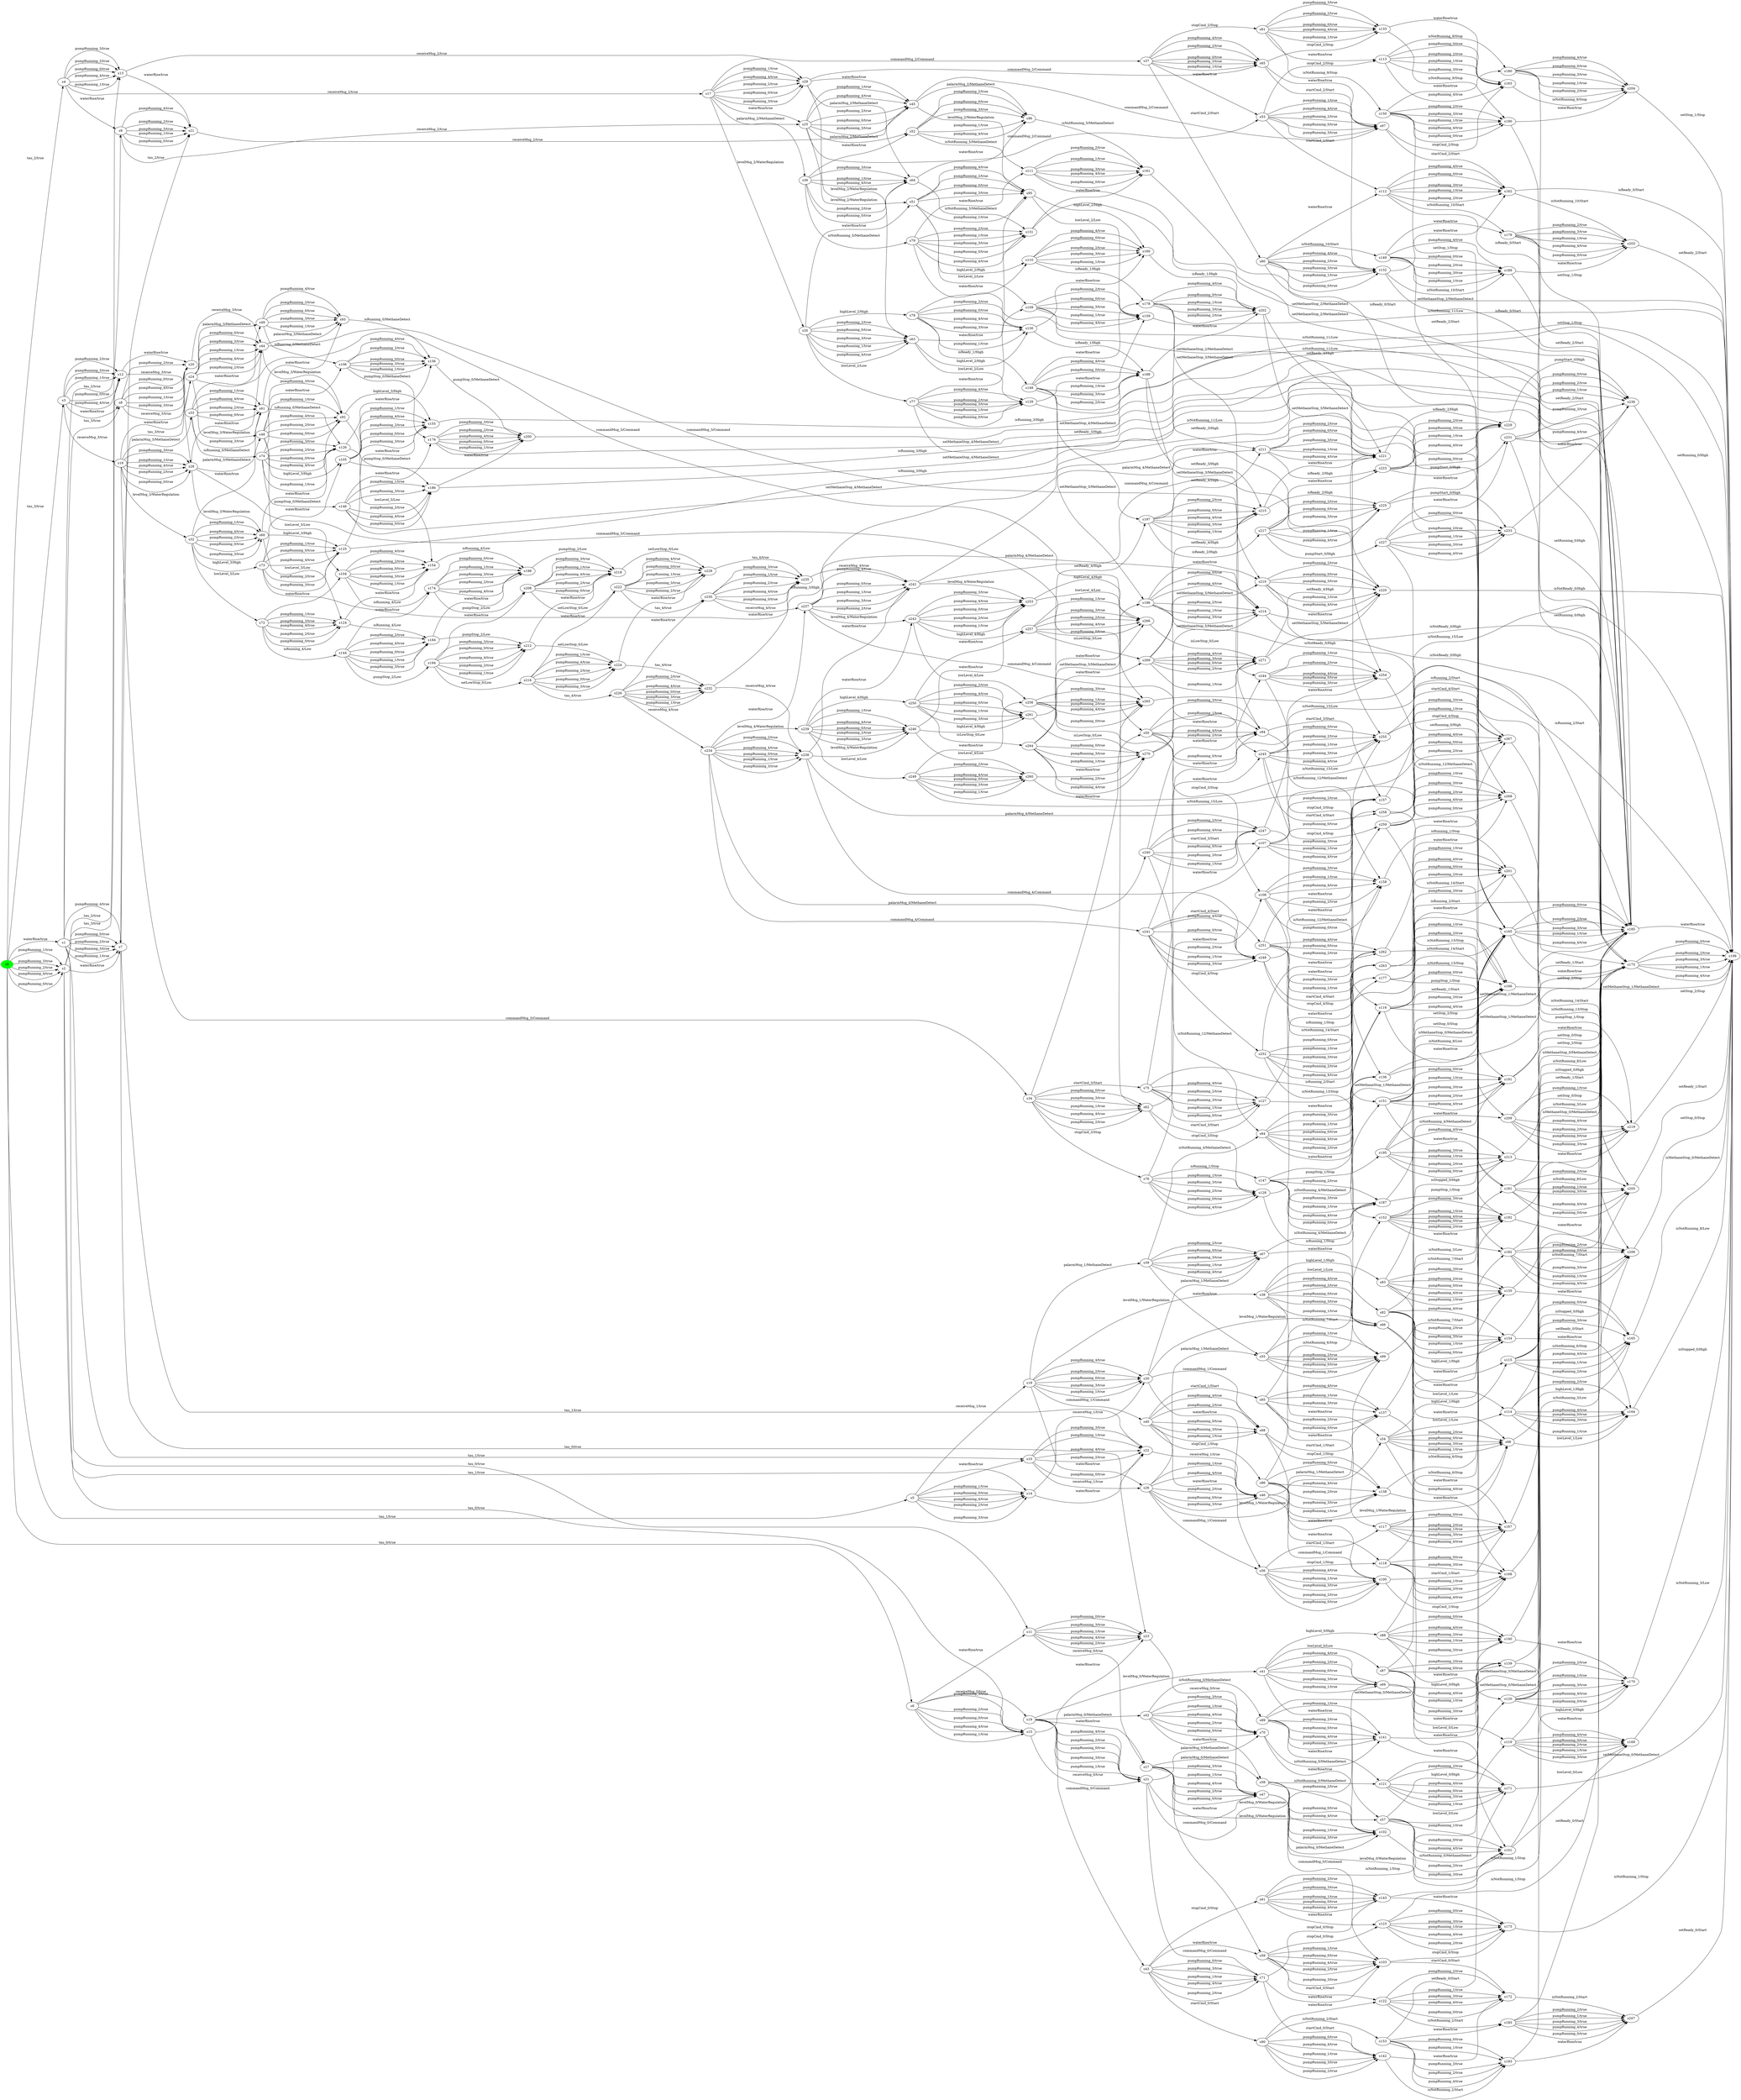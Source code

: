 digraph G {
rankdir=LR;
state0[ label = "s0", style=filled, color=green ];
state1 [ label = "s31" ];
state1 -> state2 [ label=" commandMsg_0/Command " ];
state1 -> state3 [ label=" levelMsg_0/WaterRegulation " ];
state1 -> state4 [ label=" waterRise/true " ];
state1 -> state5 [ label=" palarmMsg_0/MethaneDetect " ];
state6 [ label = "s30" ];
state6 -> state7 [ label=" waterRise/true " ];
state6 -> state8 [ label=" commandMsg_1/Command " ];
state6 -> state9 [ label=" palarmMsg_1/MethaneDetect " ];
state6 -> state10 [ label=" levelMsg_1/WaterRegulation " ];
state11 [ label = "s33" ];
state11 -> state12 [ label=" waterRise/true " ];
state11 -> state13 [ label=" isRunning_0/MethaneDetect " ];
state11 -> state14 [ label=" pumpRunning_4/true " ];
state11 -> state14 [ label=" pumpRunning_2/true " ];
state11 -> state14 [ label=" pumpRunning_0/true " ];
state11 -> state14 [ label=" pumpRunning_3/true " ];
state11 -> state14 [ label=" pumpRunning_1/true " ];
state15 [ label = "s32" ];
state15 -> state16 [ label=" pumpRunning_2/true " ];
state15 -> state16 [ label=" pumpRunning_0/true " ];
state15 -> state16 [ label=" pumpRunning_3/true " ];
state15 -> state16 [ label=" pumpRunning_1/true " ];
state15 -> state16 [ label=" pumpRunning_4/true " ];
state15 -> state17 [ label=" highLevel_3/High " ];
state15 -> state18 [ label=" lowLevel_3/Low " ];
state15 -> state19 [ label=" waterRise/true " ];
state20 [ label = "s35" ];
state20 -> state21 [ label=" pumpRunning_1/true " ];
state20 -> state21 [ label=" pumpRunning_4/true " ];
state20 -> state21 [ label=" pumpRunning_2/true " ];
state20 -> state21 [ label=" pumpRunning_0/true " ];
state20 -> state21 [ label=" pumpRunning_3/true " ];
state20 -> state22 [ label=" lowLevel_2/Low " ];
state20 -> state23 [ label=" waterRise/true " ];
state20 -> state24 [ label=" highLevel_2/High " ];
state25 [ label = "s34" ];
state25 -> state26 [ label=" waterRise/true " ];
state25 -> state27 [ label=" stopCmd_3/Stop " ];
state25 -> state28 [ label=" startCmd_3/Start " ];
state25 -> state29 [ label=" pumpRunning_4/true " ];
state25 -> state29 [ label=" pumpRunning_2/true " ];
state25 -> state29 [ label=" pumpRunning_0/true " ];
state25 -> state29 [ label=" pumpRunning_3/true " ];
state25 -> state29 [ label=" pumpRunning_1/true " ];
state30 [ label = "s37" ];
state30 -> state31 [ label=" waterRise/true " ];
state30 -> state32 [ label=" stopCmd_2/Stop " ];
state30 -> state33 [ label=" startCmd_2/Start " ];
state30 -> state34 [ label=" pumpRunning_3/true " ];
state30 -> state34 [ label=" pumpRunning_1/true " ];
state30 -> state34 [ label=" pumpRunning_4/true " ];
state30 -> state34 [ label=" pumpRunning_2/true " ];
state30 -> state34 [ label=" pumpRunning_0/true " ];
state35 [ label = "s36" ];
state35 -> state36 [ label=" pumpRunning_3/true " ];
state35 -> state36 [ label=" pumpRunning_1/true " ];
state35 -> state36 [ label=" pumpRunning_4/true " ];
state35 -> state36 [ label=" pumpRunning_2/true " ];
state35 -> state36 [ label=" pumpRunning_0/true " ];
state35 -> state37 [ label=" isNotRunning_5/MethaneDetect " ];
state35 -> state38 [ label=" waterRise/true " ];
state39 [ label = "s39" ];
state39 -> state9 [ label=" pumpRunning_0/true " ];
state39 -> state9 [ label=" pumpRunning_3/true " ];
state39 -> state9 [ label=" pumpRunning_1/true " ];
state39 -> state9 [ label=" pumpRunning_4/true " ];
state39 -> state9 [ label=" pumpRunning_2/true " ];
state39 -> state40 [ label=" isNotRunning_4/MethaneDetect " ];
state39 -> state41 [ label=" waterRise/true " ];
state42 [ label = "s38" ];
state42 -> state43 [ label=" waterRise/true " ];
state42 -> state10 [ label=" pumpRunning_3/true " ];
state42 -> state10 [ label=" pumpRunning_1/true " ];
state42 -> state10 [ label=" pumpRunning_4/true " ];
state42 -> state10 [ label=" pumpRunning_2/true " ];
state42 -> state10 [ label=" pumpRunning_0/true " ];
state42 -> state44 [ label=" highLevel_1/High " ];
state42 -> state45 [ label=" lowLevel_1/Low " ];
state0 -> state46 [ label=" waterRise/true " ];
state0 -> state47 [ label=" tau_2/true " ];
state0 -> state48 [ label=" tau_1/true " ];
state0 -> state49 [ label=" tau_3/true " ];
state0 -> state50 [ label=" tau_0/true " ];
state0 -> state51 [ label=" pumpRunning_0/true " ];
state0 -> state51 [ label=" pumpRunning_1/true " ];
state0 -> state51 [ label=" pumpRunning_3/true " ];
state0 -> state51 [ label=" pumpRunning_2/true " ];
state0 -> state51 [ label=" pumpRunning_4/true " ];
state46 [ label = "s1" ];
state46 -> state52 [ label=" tau_2/true " ];
state46 -> state53 [ label=" tau_3/true " ];
state46 -> state54 [ label=" tau_0/true " ];
state46 -> state55 [ label=" tau_1/true " ];
state46 -> state56 [ label=" pumpRunning_4/true " ];
state46 -> state56 [ label=" pumpRunning_0/true " ];
state46 -> state56 [ label=" pumpRunning_2/true " ];
state46 -> state56 [ label=" pumpRunning_3/true " ];
state46 -> state56 [ label=" pumpRunning_1/true " ];
state51 [ label = "s2" ];
state51 -> state57 [ label=" tau_1/true " ];
state51 -> state58 [ label=" tau_0/true " ];
state51 -> state59 [ label=" tau_2/true " ];
state51 -> state56 [ label=" waterRise/true " ];
state51 -> state60 [ label=" tau_3/true " ];
state49 [ label = "s3" ];
state49 -> state60 [ label=" pumpRunning_4/true " ];
state49 -> state60 [ label=" pumpRunning_2/true " ];
state49 -> state60 [ label=" pumpRunning_3/true " ];
state49 -> state60 [ label=" pumpRunning_1/true " ];
state49 -> state60 [ label=" pumpRunning_0/true " ];
state49 -> state61 [ label=" receiveMsg_3/true " ];
state49 -> state53 [ label=" waterRise/true " ];
state47 [ label = "s4" ];
state47 -> state62 [ label=" receiveMsg_2/true " ];
state47 -> state52 [ label=" waterRise/true " ];
state47 -> state59 [ label=" pumpRunning_4/true " ];
state47 -> state59 [ label=" pumpRunning_1/true " ];
state47 -> state59 [ label=" pumpRunning_3/true " ];
state47 -> state59 [ label=" pumpRunning_2/true " ];
state47 -> state59 [ label=" pumpRunning_0/true " ];
state48 [ label = "s5" ];
state48 -> state55 [ label=" waterRise/true " ];
state48 -> state57 [ label=" pumpRunning_3/true " ];
state48 -> state57 [ label=" pumpRunning_1/true " ];
state48 -> state57 [ label=" pumpRunning_0/true " ];
state48 -> state57 [ label=" pumpRunning_4/true " ];
state48 -> state57 [ label=" pumpRunning_2/true " ];
state48 -> state63 [ label=" receiveMsg_1/true " ];
state50 [ label = "s6" ];
state50 -> state58 [ label=" pumpRunning_1/true " ];
state50 -> state58 [ label=" pumpRunning_3/true " ];
state50 -> state58 [ label=" pumpRunning_2/true " ];
state50 -> state58 [ label=" pumpRunning_0/true " ];
state50 -> state58 [ label=" pumpRunning_4/true " ];
state50 -> state64 [ label=" receiveMsg_0/true " ];
state50 -> state54 [ label=" waterRise/true " ];
state56 [ label = "s7" ];
state56 -> state65 [ label=" tau_0/true " ];
state56 -> state66 [ label=" tau_2/true " ];
state56 -> state67 [ label=" tau_1/true " ];
state56 -> state68 [ label=" tau_3/true " ];
state53 [ label = "s8" ];
state53 -> state69 [ label=" receiveMsg_3/true " ];
state53 -> state68 [ label=" pumpRunning_4/true " ];
state53 -> state68 [ label=" pumpRunning_1/true " ];
state53 -> state68 [ label=" pumpRunning_3/true " ];
state53 -> state68 [ label=" pumpRunning_2/true " ];
state53 -> state68 [ label=" pumpRunning_0/true " ];
state52 [ label = "s9" ];
state52 -> state66 [ label=" pumpRunning_3/true " ];
state52 -> state66 [ label=" pumpRunning_1/true " ];
state52 -> state66 [ label=" pumpRunning_0/true " ];
state52 -> state66 [ label=" pumpRunning_4/true " ];
state52 -> state66 [ label=" pumpRunning_2/true " ];
state52 -> state70 [ label=" receiveMsg_2/true " ];
state71 [ label = "s40" ];
state71 -> state72 [ label=" waterRise/true " ];
state71 -> state73 [ label=" stopCmd_1/Stop " ];
state71 -> state74 [ label=" startCmd_1/Start " ];
state71 -> state8 [ label=" pumpRunning_4/true " ];
state71 -> state8 [ label=" pumpRunning_2/true " ];
state71 -> state8 [ label=" pumpRunning_0/true " ];
state71 -> state8 [ label=" pumpRunning_3/true " ];
state71 -> state8 [ label=" pumpRunning_1/true " ];
state75 [ label = "s42" ];
state75 -> state5 [ label=" pumpRunning_0/true " ];
state75 -> state5 [ label=" pumpRunning_3/true " ];
state75 -> state5 [ label=" pumpRunning_1/true " ];
state75 -> state5 [ label=" pumpRunning_4/true " ];
state75 -> state5 [ label=" pumpRunning_2/true " ];
state75 -> state76 [ label=" waterRise/true " ];
state75 -> state77 [ label=" isNotRunning_0/MethaneDetect " ];
state78 [ label = "s41" ];
state78 -> state79 [ label=" waterRise/true " ];
state78 -> state3 [ label=" pumpRunning_1/true " ];
state78 -> state3 [ label=" pumpRunning_4/true " ];
state78 -> state3 [ label=" pumpRunning_2/true " ];
state78 -> state3 [ label=" pumpRunning_0/true " ];
state78 -> state3 [ label=" pumpRunning_3/true " ];
state78 -> state80 [ label=" lowLevel_0/Low " ];
state78 -> state81 [ label=" highLevel_0/High " ];
state82 [ label = "s44" ];
state82 -> state83 [ label=" commandMsg_3/Command " ];
state82 -> state84 [ label=" levelMsg_3/WaterRegulation " ];
state82 -> state85 [ label=" palarmMsg_3/MethaneDetect " ];
state86 [ label = "s43" ];
state86 -> state87 [ label=" waterRise/true " ];
state86 -> state88 [ label=" stopCmd_0/Stop " ];
state86 -> state89 [ label=" startCmd_0/Start " ];
state86 -> state2 [ label=" pumpRunning_2/true " ];
state86 -> state2 [ label=" pumpRunning_0/true " ];
state86 -> state2 [ label=" pumpRunning_3/true " ];
state86 -> state2 [ label=" pumpRunning_1/true " ];
state86 -> state2 [ label=" pumpRunning_4/true " ];
state7 [ label = "s46" ];
state7 -> state90 [ label=" palarmMsg_1/MethaneDetect " ];
state7 -> state91 [ label=" levelMsg_1/WaterRegulation " ];
state7 -> state92 [ label=" commandMsg_1/Command " ];
state93 [ label = "s45" ];
state93 -> state94 [ label=" levelMsg_2/WaterRegulation " ];
state93 -> state95 [ label=" palarmMsg_2/MethaneDetect " ];
state93 -> state96 [ label=" commandMsg_2/Command " ];
state19 [ label = "s48" ];
state19 -> state97 [ label=" lowLevel_3/Low " ];
state19 -> state84 [ label=" pumpRunning_4/true " ];
state19 -> state84 [ label=" pumpRunning_2/true " ];
state19 -> state84 [ label=" pumpRunning_0/true " ];
state19 -> state84 [ label=" pumpRunning_3/true " ];
state19 -> state84 [ label=" pumpRunning_1/true " ];
state19 -> state98 [ label=" highLevel_3/High " ];
state4 [ label = "s47" ];
state4 -> state99 [ label=" palarmMsg_0/MethaneDetect " ];
state4 -> state100 [ label=" levelMsg_0/WaterRegulation " ];
state4 -> state101 [ label=" commandMsg_0/Command " ];
state12 [ label = "s49" ];
state12 -> state85 [ label=" pumpRunning_1/true " ];
state12 -> state85 [ label=" pumpRunning_4/true " ];
state12 -> state85 [ label=" pumpRunning_2/true " ];
state12 -> state85 [ label=" pumpRunning_0/true " ];
state12 -> state85 [ label=" pumpRunning_3/true " ];
state12 -> state102 [ label=" isRunning_0/MethaneDetect " ];
state103 [ label = "s211" ];
state103 -> state104 [ label=" isReady_2/High " ];
state103 -> state105 [ label=" pumpRunning_0/true " ];
state103 -> state105 [ label=" pumpRunning_3/true " ];
state103 -> state105 [ label=" pumpRunning_1/true " ];
state103 -> state105 [ label=" pumpRunning_4/true " ];
state103 -> state105 [ label=" pumpRunning_2/true " ];
state106 [ label = "s210" ];
state106 -> state107 [ label=" pumpRunning_3/true " ];
state106 -> state107 [ label=" pumpRunning_1/true " ];
state106 -> state107 [ label=" pumpRunning_4/true " ];
state106 -> state107 [ label=" pumpRunning_2/true " ];
state106 -> state107 [ label=" pumpRunning_0/true " ];
state106 -> state108 [ label=" isNotReady_0/High " ];
state23 [ label = "s51" ];
state23 -> state94 [ label=" pumpRunning_2/true " ];
state23 -> state94 [ label=" pumpRunning_0/true " ];
state23 -> state94 [ label=" pumpRunning_3/true " ];
state23 -> state94 [ label=" pumpRunning_1/true " ];
state23 -> state94 [ label=" pumpRunning_4/true " ];
state23 -> state109 [ label=" highLevel_2/High " ];
state23 -> state110 [ label=" lowLevel_2/Low " ];
state26 [ label = "s50" ];
state26 -> state111 [ label=" stopCmd_3/Stop " ];
state26 -> state83 [ label=" pumpRunning_0/true " ];
state26 -> state83 [ label=" pumpRunning_3/true " ];
state26 -> state83 [ label=" pumpRunning_1/true " ];
state26 -> state83 [ label=" pumpRunning_4/true " ];
state26 -> state83 [ label=" pumpRunning_2/true " ];
state26 -> state112 [ label=" startCmd_3/Start " ];
state31 [ label = "s53" ];
state31 -> state113 [ label=" startCmd_2/Start " ];
state31 -> state96 [ label=" pumpRunning_4/true " ];
state31 -> state96 [ label=" pumpRunning_2/true " ];
state31 -> state96 [ label=" pumpRunning_0/true " ];
state31 -> state96 [ label=" pumpRunning_3/true " ];
state31 -> state96 [ label=" pumpRunning_1/true " ];
state31 -> state114 [ label=" stopCmd_2/Stop " ];
state115 [ label = "s206" ];
state115 -> state116 [ label=" setStop_0/Stop " ];
state117 [ label = "s205" ];
state117 -> state116 [ label=" setReady_1/Start " ];
state38 [ label = "s52" ];
state38 -> state95 [ label=" pumpRunning_4/true " ];
state38 -> state95 [ label=" pumpRunning_2/true " ];
state38 -> state95 [ label=" pumpRunning_0/true " ];
state38 -> state95 [ label=" pumpRunning_3/true " ];
state38 -> state95 [ label=" pumpRunning_1/true " ];
state38 -> state118 [ label=" isNotRunning_5/MethaneDetect " ];
state119 [ label = "s208" ];
state119 -> state120 [ label=" pumpRunning_0/true " ];
state119 -> state120 [ label=" pumpRunning_3/true " ];
state119 -> state120 [ label=" pumpRunning_1/true " ];
state119 -> state120 [ label=" pumpRunning_4/true " ];
state119 -> state120 [ label=" pumpRunning_2/true " ];
state119 -> state121 [ label=" setLowStop_0/Low " ];
state41 [ label = "s55" ];
state41 -> state122 [ label=" isNotRunning_4/MethaneDetect " ];
state41 -> state90 [ label=" pumpRunning_1/true " ];
state41 -> state90 [ label=" pumpRunning_4/true " ];
state41 -> state90 [ label=" pumpRunning_2/true " ];
state41 -> state90 [ label=" pumpRunning_0/true " ];
state41 -> state90 [ label=" pumpRunning_3/true " ];
state123 [ label = "s207" ];
state123 -> state116 [ label=" setReady_0/Start " ];
state43 [ label = "s54" ];
state43 -> state124 [ label=" lowLevel_1/Low " ];
state43 -> state125 [ label=" highLevel_1/High " ];
state43 -> state91 [ label=" pumpRunning_4/true " ];
state43 -> state91 [ label=" pumpRunning_2/true " ];
state43 -> state91 [ label=" pumpRunning_0/true " ];
state43 -> state91 [ label=" pumpRunning_3/true " ];
state43 -> state91 [ label=" pumpRunning_1/true " ];
state79 [ label = "s57" ];
state79 -> state100 [ label=" pumpRunning_4/true " ];
state79 -> state100 [ label=" pumpRunning_2/true " ];
state79 -> state100 [ label=" pumpRunning_3/true " ];
state79 -> state100 [ label=" pumpRunning_1/true " ];
state79 -> state100 [ label=" pumpRunning_0/true " ];
state79 -> state126 [ label=" highLevel_0/High " ];
state79 -> state127 [ label=" lowLevel_0/Low " ];
state128 [ label = "s202" ];
state128 -> state107 [ label=" setMethaneStop_3/MethaneDetect " ];
state128 -> state105 [ label=" setReady_3/High " ];
state72 [ label = "s56" ];
state72 -> state129 [ label=" stopCmd_1/Stop " ];
state72 -> state92 [ label=" pumpRunning_2/true " ];
state72 -> state92 [ label=" pumpRunning_0/true " ];
state72 -> state92 [ label=" pumpRunning_4/true " ];
state72 -> state92 [ label=" pumpRunning_1/true " ];
state72 -> state92 [ label=" pumpRunning_3/true " ];
state72 -> state130 [ label=" startCmd_1/Start " ];
state131 [ label = "s201" ];
state131 -> state132 [ label=" pumpStop_1/Stop " ];
state133 [ label = "s204" ];
state133 -> state116 [ label=" setStop_1/Stop " ];
state87 [ label = "s59" ];
state87 -> state134 [ label=" stopCmd_0/Stop " ];
state87 -> state135 [ label=" startCmd_0/Start " ];
state87 -> state101 [ label=" pumpRunning_3/true " ];
state87 -> state101 [ label=" pumpRunning_1/true " ];
state87 -> state101 [ label=" pumpRunning_0/true " ];
state87 -> state101 [ label=" pumpRunning_4/true " ];
state87 -> state101 [ label=" pumpRunning_2/true " ];
state76 [ label = "s58" ];
state76 -> state136 [ label=" isNotRunning_0/MethaneDetect " ];
state76 -> state99 [ label=" pumpRunning_4/true " ];
state76 -> state99 [ label=" pumpRunning_1/true " ];
state76 -> state99 [ label=" pumpRunning_3/true " ];
state76 -> state99 [ label=" pumpRunning_2/true " ];
state76 -> state99 [ label=" pumpRunning_0/true " ];
state137 [ label = "s203" ];
state137 -> state116 [ label=" setReady_2/Start " ];
state138 [ label = "s209" ];
state138 -> state108 [ label=" setStop_2/Stop " ];
state138 -> state132 [ label=" pumpRunning_2/true " ];
state138 -> state132 [ label=" pumpRunning_0/true " ];
state138 -> state132 [ label=" pumpRunning_3/true " ];
state138 -> state132 [ label=" pumpRunning_1/true " ];
state138 -> state132 [ label=" pumpRunning_4/true " ];
state139 [ label = "s200" ];
state139 -> state116 [ label=" setMethaneStop_4/MethaneDetect " ];
state16 [ label = "s60" ];
state16 -> state140 [ label=" lowLevel_3/Low " ];
state16 -> state84 [ label=" waterRise/true " ];
state16 -> state141 [ label=" highLevel_3/High " ];
state29 [ label = "s62" ];
state29 -> state142 [ label=" stopCmd_3/Stop " ];
state29 -> state143 [ label=" startCmd_3/Start " ];
state29 -> state83 [ label=" waterRise/true " ];
state14 [ label = "s61" ];
state14 -> state144 [ label=" isRunning_0/MethaneDetect " ];
state14 -> state85 [ label=" waterRise/true " ];
state36 [ label = "s64" ];
state36 -> state145 [ label=" isNotRunning_5/MethaneDetect " ];
state36 -> state95 [ label=" waterRise/true " ];
state21 [ label = "s63" ];
state21 -> state94 [ label=" waterRise/true " ];
state21 -> state146 [ label=" lowLevel_2/Low " ];
state21 -> state147 [ label=" highLevel_2/High " ];
state10 [ label = "s66" ];
state10 -> state148 [ label=" highLevel_1/High " ];
state10 -> state149 [ label=" lowLevel_1/Low " ];
state10 -> state91 [ label=" waterRise/true " ];
state34 [ label = "s65" ];
state34 -> state150 [ label=" stopCmd_2/Stop " ];
state34 -> state151 [ label=" startCmd_2/Start " ];
state34 -> state96 [ label=" waterRise/true " ];
state8 [ label = "s68" ];
state8 -> state92 [ label=" waterRise/true " ];
state8 -> state152 [ label=" startCmd_1/Start " ];
state8 -> state153 [ label=" stopCmd_1/Stop " ];
state9 [ label = "s67" ];
state9 -> state90 [ label=" waterRise/true " ];
state9 -> state154 [ label=" isNotRunning_4/MethaneDetect " ];
state3 [ label = "s69" ];
state3 -> state100 [ label=" waterRise/true " ];
state3 -> state155 [ label=" highLevel_0/High " ];
state3 -> state156 [ label=" lowLevel_0/Low " ];
state109 [ label = "s110" ];
state109 -> state157 [ label=" isReady_1/High " ];
state109 -> state158 [ label=" pumpRunning_0/true " ];
state109 -> state158 [ label=" pumpRunning_3/true " ];
state109 -> state158 [ label=" pumpRunning_1/true " ];
state109 -> state158 [ label=" pumpRunning_2/true " ];
state109 -> state158 [ label=" pumpRunning_4/true " ];
state159 [ label = "s231" ];
state159 -> state160 [ label=" pumpRunning_0/true " ];
state159 -> state160 [ label=" pumpRunning_2/true " ];
state159 -> state160 [ label=" pumpRunning_1/true " ];
state159 -> state160 [ label=" pumpRunning_3/true " ];
state159 -> state160 [ label=" pumpRunning_4/true " ];
state159 -> state108 [ label=" setRunning_0/High " ];
state161 [ label = "s230" ];
state161 -> state162 [ label=" pumpRunning_0/true " ];
state161 -> state162 [ label=" pumpRunning_3/true " ];
state161 -> state162 [ label=" pumpRunning_1/true " ];
state161 -> state162 [ label=" pumpRunning_2/true " ];
state161 -> state162 [ label=" pumpRunning_4/true " ];
state161 -> state163 [ label=" receiveMsg_4/true " ];
state113 [ label = "s112" ];
state113 -> state164 [ label=" pumpRunning_2/true " ];
state113 -> state164 [ label=" pumpRunning_4/true " ];
state113 -> state164 [ label=" pumpRunning_0/true " ];
state113 -> state164 [ label=" pumpRunning_3/true " ];
state113 -> state164 [ label=" pumpRunning_1/true " ];
state113 -> state165 [ label=" isNotRunning_10/Start " ];
state113 -> state108 [ label=" isReady_0/Start " ];
state166 [ label = "s233" ];
state166 -> state160 [ label=" waterRise/true " ];
state166 -> state167 [ label=" setRunning_0/High " ];
state118 [ label = "s111" ];
state118 -> state108 [ label=" setMethaneStop_2/MethaneDetect " ];
state118 -> state168 [ label=" pumpRunning_0/true " ];
state118 -> state168 [ label=" pumpRunning_2/true " ];
state118 -> state168 [ label=" pumpRunning_1/true " ];
state118 -> state168 [ label=" pumpRunning_3/true " ];
state118 -> state168 [ label=" pumpRunning_4/true " ];
state169 [ label = "s232" ];
state169 -> state162 [ label=" waterRise/true " ];
state169 -> state170 [ label=" receiveMsg_4/true " ];
state2 [ label = "s71" ];
state2 -> state101 [ label=" waterRise/true " ];
state2 -> state171 [ label=" stopCmd_0/Stop " ];
state2 -> state172 [ label=" startCmd_0/Start " ];
state5 [ label = "s70" ];
state5 -> state99 [ label=" waterRise/true " ];
state5 -> state173 [ label=" isNotRunning_0/MethaneDetect " ];
state17 [ label = "s73" ];
state17 -> state141 [ label=" pumpRunning_0/true " ];
state17 -> state141 [ label=" pumpRunning_4/true " ];
state17 -> state141 [ label=" pumpRunning_2/true " ];
state17 -> state141 [ label=" pumpRunning_3/true " ];
state17 -> state141 [ label=" pumpRunning_1/true " ];
state17 -> state174 [ label=" isRunning_3/High " ];
state17 -> state98 [ label=" waterRise/true " ];
state18 [ label = "s72" ];
state18 -> state140 [ label=" pumpRunning_3/true " ];
state18 -> state140 [ label=" pumpRunning_2/true " ];
state18 -> state140 [ label=" pumpRunning_0/true " ];
state18 -> state140 [ label=" pumpRunning_4/true " ];
state18 -> state140 [ label=" pumpRunning_1/true " ];
state18 -> state175 [ label=" isRunning_4/Low " ];
state18 -> state97 [ label=" waterRise/true " ];
state28 [ label = "s75" ];
state28 -> state112 [ label=" waterRise/true " ];
state28 -> state143 [ label=" pumpRunning_4/true " ];
state28 -> state143 [ label=" pumpRunning_2/true " ];
state28 -> state143 [ label=" pumpRunning_3/true " ];
state28 -> state143 [ label=" pumpRunning_1/true " ];
state28 -> state143 [ label=" pumpRunning_0/true " ];
state28 -> state174 [ label=" isRunning_2/Start " ];
state112 [ label = "s107" ];
state112 -> state176 [ label=" pumpRunning_0/true " ];
state112 -> state176 [ label=" pumpRunning_3/true " ];
state112 -> state176 [ label=" pumpRunning_1/true " ];
state112 -> state176 [ label=" pumpRunning_4/true " ];
state112 -> state176 [ label=" pumpRunning_2/true " ];
state112 -> state108 [ label=" isRunning_2/Start " ];
state177 [ label = "s228" ];
state177 -> state162 [ label=" tau_4/true " ];
state178 [ label = "s227" ];
state178 -> state174 [ label=" setRunning_0/High " ];
state178 -> state166 [ label=" pumpRunning_4/true " ];
state178 -> state166 [ label=" pumpRunning_0/true " ];
state178 -> state166 [ label=" pumpRunning_2/true " ];
state178 -> state166 [ label=" pumpRunning_1/true " ];
state178 -> state166 [ label=" pumpRunning_3/true " ];
state178 -> state159 [ label=" waterRise/true " ];
state102 [ label = "s106" ];
state102 -> state179 [ label=" pumpRunning_3/true " ];
state102 -> state179 [ label=" pumpRunning_1/true " ];
state102 -> state179 [ label=" pumpRunning_4/true " ];
state102 -> state179 [ label=" pumpRunning_2/true " ];
state102 -> state179 [ label=" pumpRunning_0/true " ];
state102 -> state180 [ label=" pumpStop_0/MethaneDetect " ];
state13 [ label = "s74" ];
state13 -> state181 [ label=" pumpStop_0/MethaneDetect " ];
state13 -> state102 [ label=" waterRise/true " ];
state13 -> state144 [ label=" pumpRunning_2/true " ];
state13 -> state144 [ label=" pumpRunning_0/true " ];
state13 -> state144 [ label=" pumpRunning_4/true " ];
state13 -> state144 [ label=" pumpRunning_1/true " ];
state13 -> state144 [ label=" pumpRunning_3/true " ];
state22 [ label = "s77" ];
state22 -> state146 [ label=" pumpRunning_3/true " ];
state22 -> state146 [ label=" pumpRunning_1/true " ];
state22 -> state146 [ label=" pumpRunning_0/true " ];
state22 -> state146 [ label=" pumpRunning_4/true " ];
state22 -> state146 [ label=" pumpRunning_2/true " ];
state22 -> state110 [ label=" waterRise/true " ];
state22 -> state174 [ label=" isNotRunning_11/Low " ];
state110 [ label = "s109" ];
state110 -> state108 [ label=" isNotRunning_11/Low " ];
state110 -> state182 [ label=" pumpRunning_4/true " ];
state110 -> state182 [ label=" pumpRunning_2/true " ];
state110 -> state182 [ label=" pumpRunning_0/true " ];
state110 -> state182 [ label=" pumpRunning_3/true " ];
state110 -> state182 [ label=" pumpRunning_1/true " ];
state183 [ label = "s229" ];
state183 -> state160 [ label=" pumpStart_0/High " ];
state27 [ label = "s76" ];
state27 -> state142 [ label=" pumpRunning_4/true " ];
state27 -> state142 [ label=" pumpRunning_1/true " ];
state27 -> state142 [ label=" pumpRunning_3/true " ];
state27 -> state142 [ label=" pumpRunning_2/true " ];
state27 -> state142 [ label=" pumpRunning_0/true " ];
state27 -> state184 [ label=" isRunning_1/Stop " ];
state27 -> state111 [ label=" waterRise/true " ];
state111 [ label = "s108" ];
state111 -> state185 [ label=" pumpRunning_2/true " ];
state111 -> state185 [ label=" pumpRunning_0/true " ];
state111 -> state185 [ label=" pumpRunning_3/true " ];
state111 -> state185 [ label=" pumpRunning_1/true " ];
state111 -> state185 [ label=" pumpRunning_4/true " ];
state111 -> state186 [ label=" isRunning_1/Stop " ];
state101 [ label = "s103" ];
state101 -> state187 [ label=" startCmd_0/Start " ];
state101 -> state188 [ label=" stopCmd_0/Stop " ];
state37 [ label = "s79" ];
state37 -> state118 [ label=" waterRise/true " ];
state37 -> state174 [ label=" setMethaneStop_2/MethaneDetect " ];
state37 -> state145 [ label=" pumpRunning_0/true " ];
state37 -> state145 [ label=" pumpRunning_4/true " ];
state37 -> state145 [ label=" pumpRunning_2/true " ];
state37 -> state145 [ label=" pumpRunning_1/true " ];
state37 -> state145 [ label=" pumpRunning_3/true " ];
state189 [ label = "s224" ];
state189 -> state169 [ label=" tau_4/true " ];
state189 -> state177 [ label=" waterRise/true " ];
state24 [ label = "s78" ];
state24 -> state190 [ label=" isReady_1/High " ];
state24 -> state109 [ label=" waterRise/true " ];
state24 -> state147 [ label=" pumpRunning_2/true " ];
state24 -> state147 [ label=" pumpRunning_0/true " ];
state24 -> state147 [ label=" pumpRunning_4/true " ];
state24 -> state147 [ label=" pumpRunning_3/true " ];
state24 -> state147 [ label=" pumpRunning_1/true " ];
state104 [ label = "s223" ];
state104 -> state183 [ label=" pumpRunning_1/true " ];
state104 -> state183 [ label=" pumpRunning_4/true " ];
state104 -> state183 [ label=" pumpRunning_0/true " ];
state104 -> state183 [ label=" pumpRunning_2/true " ];
state104 -> state183 [ label=" pumpRunning_3/true " ];
state104 -> state159 [ label=" pumpStart_0/High " ];
state99 [ label = "s102" ];
state99 -> state191 [ label=" isNotRunning_0/MethaneDetect " ];
state192 [ label = "s226" ];
state192 -> state161 [ label=" waterRise/true " ];
state192 -> state193 [ label=" receiveMsg_4/true " ];
state192 -> state169 [ label=" pumpRunning_2/true " ];
state192 -> state169 [ label=" pumpRunning_4/true " ];
state192 -> state169 [ label=" pumpRunning_0/true " ];
state192 -> state169 [ label=" pumpRunning_3/true " ];
state192 -> state169 [ label=" pumpRunning_1/true " ];
state98 [ label = "s105" ];
state98 -> state194 [ label=" pumpRunning_3/true " ];
state98 -> state194 [ label=" pumpRunning_1/true " ];
state98 -> state194 [ label=" pumpRunning_4/true " ];
state98 -> state194 [ label=" pumpRunning_2/true " ];
state98 -> state194 [ label=" pumpRunning_0/true " ];
state98 -> state108 [ label=" isRunning_3/High " ];
state97 [ label = "s104" ];
state97 -> state195 [ label=" pumpRunning_3/true " ];
state97 -> state195 [ label=" pumpRunning_1/true " ];
state97 -> state195 [ label=" pumpRunning_4/true " ];
state97 -> state195 [ label=" pumpRunning_2/true " ];
state97 -> state195 [ label=" pumpRunning_0/true " ];
state97 -> state196 [ label=" isRunning_4/Low " ];
state197 [ label = "s225" ];
state197 -> state166 [ label=" pumpStart_0/High " ];
state197 -> state183 [ label=" waterRise/true " ];
state107 [ label = "s220" ];
state107 -> state116 [ label=" isNotReady_0/High " ];
state33 [ label = "s80" ];
state33 -> state174 [ label=" isReady_0/Start " ];
state33 -> state198 [ label=" isNotRunning_10/Start " ];
state33 -> state113 [ label=" waterRise/true " ];
state33 -> state151 [ label=" pumpRunning_3/true " ];
state33 -> state151 [ label=" pumpRunning_1/true " ];
state33 -> state151 [ label=" pumpRunning_0/true " ];
state33 -> state151 [ label=" pumpRunning_4/true " ];
state33 -> state151 [ label=" pumpRunning_2/true " ];
state100 [ label = "s101" ];
state100 -> state199 [ label=" highLevel_0/High " ];
state100 -> state200 [ label=" lowLevel_0/Low " ];
state121 [ label = "s222" ];
state121 -> state161 [ label=" tau_4/true " ];
state121 -> state177 [ label=" pumpRunning_2/true " ];
state121 -> state177 [ label=" pumpRunning_4/true " ];
state121 -> state177 [ label=" pumpRunning_0/true " ];
state121 -> state177 [ label=" pumpRunning_1/true " ];
state121 -> state177 [ label=" pumpRunning_3/true " ];
state105 [ label = "s221" ];
state105 -> state183 [ label=" isReady_2/High " ];
state92 [ label = "s100" ];
state92 -> state201 [ label=" startCmd_1/Start " ];
state92 -> state202 [ label=" stopCmd_1/Stop " ];
state45 [ label = "s82" ];
state45 -> state149 [ label=" pumpRunning_3/true " ];
state45 -> state149 [ label=" pumpRunning_1/true " ];
state45 -> state149 [ label=" pumpRunning_0/true " ];
state45 -> state149 [ label=" pumpRunning_4/true " ];
state45 -> state149 [ label=" pumpRunning_2/true " ];
state45 -> state124 [ label=" waterRise/true " ];
state45 -> state174 [ label=" isNotRunning_8/Low " ];
state32 [ label = "s81" ];
state32 -> state114 [ label=" waterRise/true " ];
state32 -> state203 [ label=" isNotRunning_9/Stop " ];
state32 -> state150 [ label=" pumpRunning_1/true " ];
state32 -> state150 [ label=" pumpRunning_3/true " ];
state32 -> state150 [ label=" pumpRunning_2/true " ];
state32 -> state150 [ label=" pumpRunning_0/true " ];
state32 -> state150 [ label=" pumpRunning_4/true " ];
state40 [ label = "s84" ];
state40 -> state122 [ label=" waterRise/true " ];
state40 -> state174 [ label=" setMethaneStop_1/MethaneDetect " ];
state40 -> state154 [ label=" pumpRunning_0/true " ];
state40 -> state154 [ label=" pumpRunning_4/true " ];
state40 -> state154 [ label=" pumpRunning_2/true " ];
state40 -> state154 [ label=" pumpRunning_3/true " ];
state40 -> state154 [ label=" pumpRunning_1/true " ];
state44 [ label = "s83" ];
state44 -> state148 [ label=" pumpRunning_3/true " ];
state44 -> state148 [ label=" pumpRunning_2/true " ];
state44 -> state148 [ label=" pumpRunning_0/true " ];
state44 -> state148 [ label=" pumpRunning_4/true " ];
state44 -> state148 [ label=" pumpRunning_1/true " ];
state44 -> state125 [ label=" waterRise/true " ];
state44 -> state174 [ label=" isMethaneStop_0/MethaneDetect " ];
state204 [ label = "s217" ];
state204 -> state197 [ label=" pumpRunning_3/true " ];
state204 -> state197 [ label=" pumpRunning_1/true " ];
state204 -> state197 [ label=" pumpRunning_4/true " ];
state204 -> state197 [ label=" pumpRunning_2/true " ];
state204 -> state197 [ label=" pumpRunning_0/true " ];
state204 -> state104 [ label=" waterRise/true " ];
state204 -> state178 [ label=" pumpStart_0/High " ];
state73 [ label = "s86" ];
state73 -> state153 [ label=" pumpRunning_4/true " ];
state73 -> state153 [ label=" pumpRunning_2/true " ];
state73 -> state153 [ label=" pumpRunning_3/true " ];
state73 -> state153 [ label=" pumpRunning_1/true " ];
state73 -> state153 [ label=" pumpRunning_0/true " ];
state73 -> state129 [ label=" waterRise/true " ];
state73 -> state205 [ label=" isNotRunning_6/Stop " ];
state74 [ label = "s85" ];
state74 -> state130 [ label=" waterRise/true " ];
state74 -> state206 [ label=" isNotRunning_7/Start " ];
state74 -> state152 [ label=" pumpRunning_2/true " ];
state74 -> state152 [ label=" pumpRunning_0/true " ];
state74 -> state152 [ label=" pumpRunning_4/true " ];
state74 -> state152 [ label=" pumpRunning_1/true " ];
state74 -> state152 [ label=" pumpRunning_3/true " ];
state207 [ label = "s216" ];
state207 -> state192 [ label=" tau_4/true " ];
state207 -> state121 [ label=" waterRise/true " ];
state207 -> state189 [ label=" pumpRunning_1/true " ];
state207 -> state189 [ label=" pumpRunning_4/true " ];
state207 -> state189 [ label=" pumpRunning_2/true " ];
state207 -> state189 [ label=" pumpRunning_0/true " ];
state207 -> state189 [ label=" pumpRunning_3/true " ];
state132 [ label = "s219" ];
state132 -> state116 [ label=" setStop_2/Stop " ];
state81 [ label = "s88" ];
state81 -> state126 [ label=" waterRise/true " ];
state81 -> state174 [ label=" isStopped_0/High " ];
state81 -> state155 [ label=" pumpRunning_3/true " ];
state81 -> state155 [ label=" pumpRunning_0/true " ];
state81 -> state155 [ label=" pumpRunning_4/true " ];
state81 -> state155 [ label=" pumpRunning_2/true " ];
state81 -> state155 [ label=" pumpRunning_1/true " ];
state80 [ label = "s87" ];
state80 -> state156 [ label=" pumpRunning_4/true " ];
state80 -> state156 [ label=" pumpRunning_1/true " ];
state80 -> state156 [ label=" pumpRunning_3/true " ];
state80 -> state156 [ label=" pumpRunning_2/true " ];
state80 -> state156 [ label=" pumpRunning_0/true " ];
state80 -> state127 [ label=" waterRise/true " ];
state80 -> state174 [ label=" isNotRunning_3/Low " ];
state120 [ label = "s218" ];
state120 -> state177 [ label=" setLowStop_0/Low " ];
state208 [ label = "s213" ];
state208 -> state167 [ label=" setStop_2/Stop " ];
state208 -> state132 [ label=" waterRise/true " ];
state209 [ label = "s212" ];
state209 -> state120 [ label=" waterRise/true " ];
state209 -> state189 [ label=" setLowStop_0/Low " ];
state77 [ label = "s89" ];
state77 -> state174 [ label=" setMethaneStop_0/MethaneDetect " ];
state77 -> state136 [ label=" waterRise/true " ];
state77 -> state173 [ label=" pumpRunning_2/true " ];
state77 -> state173 [ label=" pumpRunning_0/true " ];
state77 -> state173 [ label=" pumpRunning_4/true " ];
state77 -> state173 [ label=" pumpRunning_3/true " ];
state77 -> state173 [ label=" pumpRunning_1/true " ];
state210 [ label = "s215" ];
state210 -> state197 [ label=" isReady_2/High " ];
state210 -> state105 [ label=" waterRise/true " ];
state211 [ label = "s214" ];
state211 -> state167 [ label=" isNotReady_0/High " ];
state211 -> state107 [ label=" waterRise/true " ];
state212 [ label = "s253" ];
state212 -> state213 [ label=" highLevel_4/High " ];
state212 -> state214 [ label=" lowLevel_4/Low " ];
state151 [ label = "s132" ];
state151 -> state215 [ label=" isNotRunning_10/Start " ];
state151 -> state164 [ label=" waterRise/true " ];
state151 -> state167 [ label=" isReady_0/Start " ];
state216 [ label = "s252" ];
state216 -> state205 [ label=" isNotRunning_13/Stop " ];
state216 -> state217 [ label=" waterRise/true " ];
state216 -> state218 [ label=" pumpRunning_1/true " ];
state216 -> state218 [ label=" pumpRunning_3/true " ];
state216 -> state218 [ label=" pumpRunning_2/true " ];
state216 -> state218 [ label=" pumpRunning_4/true " ];
state216 -> state218 [ label=" pumpRunning_0/true " ];
state145 [ label = "s131" ];
state145 -> state168 [ label=" waterRise/true " ];
state145 -> state167 [ label=" setMethaneStop_2/MethaneDetect " ];
state88 [ label = "s91" ];
state88 -> state134 [ label=" waterRise/true " ];
state88 -> state174 [ label=" isNotRunning_1/Stop " ];
state88 -> state171 [ label=" pumpRunning_3/true " ];
state88 -> state171 [ label=" pumpRunning_1/true " ];
state88 -> state171 [ label=" pumpRunning_0/true " ];
state88 -> state171 [ label=" pumpRunning_4/true " ];
state88 -> state171 [ label=" pumpRunning_2/true " ];
state149 [ label = "s134" ];
state149 -> state219 [ label=" waterRise/true " ];
state149 -> state167 [ label=" isNotRunning_8/Low " ];
state220 [ label = "s255" ];
state220 -> state221 [ label=" startCmd_4/Start " ];
state220 -> state222 [ label=" stopCmd_4/Stop " ];
state150 [ label = "s133" ];
state150 -> state223 [ label=" waterRise/true " ];
state150 -> state224 [ label=" isNotRunning_9/Stop " ];
state89 [ label = "s90" ];
state89 -> state135 [ label=" waterRise/true " ];
state89 -> state225 [ label=" isNotRunning_2/Start " ];
state89 -> state172 [ label=" pumpRunning_4/true " ];
state89 -> state172 [ label=" pumpRunning_1/true " ];
state89 -> state172 [ label=" pumpRunning_3/true " ];
state89 -> state172 [ label=" pumpRunning_2/true " ];
state89 -> state172 [ label=" pumpRunning_0/true " ];
state226 [ label = "s254" ];
state226 -> state227 [ label=" isNotRunning_12/MethaneDetect " ];
state85 [ label = "s93" ];
state85 -> state179 [ label=" isRunning_0/MethaneDetect " ];
state84 [ label = "s92" ];
state84 -> state194 [ label=" highLevel_3/High " ];
state84 -> state195 [ label=" lowLevel_3/Low " ];
state228 [ label = "s251" ];
state228 -> state229 [ label=" waterRise/true " ];
state228 -> state206 [ label=" isNotRunning_14/Start " ];
state228 -> state230 [ label=" pumpRunning_1/true " ];
state228 -> state230 [ label=" pumpRunning_4/true " ];
state228 -> state230 [ label=" pumpRunning_0/true " ];
state228 -> state230 [ label=" pumpRunning_2/true " ];
state228 -> state230 [ label=" pumpRunning_3/true " ];
state147 [ label = "s130" ];
state147 -> state158 [ label=" waterRise/true " ];
state147 -> state231 [ label=" isReady_1/High " ];
state94 [ label = "s95" ];
state94 -> state158 [ label=" highLevel_2/High " ];
state94 -> state182 [ label=" lowLevel_2/Low " ];
state83 [ label = "s94" ];
state83 -> state185 [ label=" stopCmd_3/Stop " ];
state83 -> state176 [ label=" startCmd_3/Start " ];
state232 [ label = "s250" ];
state232 -> state233 [ label=" pumpRunning_2/true " ];
state232 -> state233 [ label=" pumpRunning_4/true " ];
state232 -> state233 [ label=" pumpRunning_0/true " ];
state232 -> state233 [ label=" pumpRunning_1/true " ];
state232 -> state233 [ label=" pumpRunning_3/true " ];
state232 -> state234 [ label=" waterRise/true " ];
state232 -> state235 [ label=" isLowStop_0/Low " ];
state146 [ label = "s129" ];
state146 -> state182 [ label=" waterRise/true " ];
state146 -> state167 [ label=" isNotRunning_11/Low " ];
state96 [ label = "s97" ];
state96 -> state223 [ label=" stopCmd_2/Stop " ];
state96 -> state164 [ label=" startCmd_2/Start " ];
state142 [ label = "s128" ];
state142 -> state185 [ label=" waterRise/true " ];
state142 -> state236 [ label=" isRunning_1/Stop " ];
state237 [ label = "s249" ];
state237 -> state238 [ label=" waterRise/true " ];
state237 -> state174 [ label=" isNotRunning_15/Low " ];
state237 -> state239 [ label=" pumpRunning_0/true " ];
state237 -> state239 [ label=" pumpRunning_3/true " ];
state237 -> state239 [ label=" pumpRunning_1/true " ];
state237 -> state239 [ label=" pumpRunning_2/true " ];
state237 -> state239 [ label=" pumpRunning_4/true " ];
state95 [ label = "s96" ];
state95 -> state168 [ label=" isNotRunning_5/MethaneDetect " ];
state90 [ label = "s99" ];
state90 -> state227 [ label=" isNotRunning_4/MethaneDetect " ];
state91 [ label = "s98" ];
state91 -> state240 [ label=" highLevel_1/High " ];
state91 -> state219 [ label=" lowLevel_1/Low " ];
state141 [ label = "s125" ];
state141 -> state194 [ label=" waterRise/true " ];
state141 -> state167 [ label=" isRunning_3/High " ];
state241 [ label = "s246" ];
state241 -> state212 [ label=" waterRise/true " ];
state241 -> state233 [ label=" highLevel_4/High " ];
state241 -> state239 [ label=" lowLevel_4/Low " ];
state140 [ label = "s124" ];
state140 -> state195 [ label=" waterRise/true " ];
state140 -> state242 [ label=" isRunning_4/Low " ];
state243 [ label = "s245" ];
state243 -> state229 [ label=" startCmd_4/Start " ];
state243 -> state220 [ label=" pumpRunning_0/true " ];
state243 -> state220 [ label=" pumpRunning_2/true " ];
state243 -> state220 [ label=" pumpRunning_1/true " ];
state243 -> state220 [ label=" pumpRunning_3/true " ];
state243 -> state220 [ label=" pumpRunning_4/true " ];
state243 -> state217 [ label=" stopCmd_4/Stop " ];
state143 [ label = "s127" ];
state143 -> state167 [ label=" isRunning_2/Start " ];
state143 -> state176 [ label=" waterRise/true " ];
state244 [ label = "s248" ];
state244 -> state218 [ label=" stopCmd_4/Stop " ];
state244 -> state230 [ label=" startCmd_4/Start " ];
state244 -> state220 [ label=" waterRise/true " ];
state245 [ label = "s247" ];
state245 -> state226 [ label=" waterRise/true " ];
state245 -> state154 [ label=" isNotRunning_12/MethaneDetect " ];
state144 [ label = "s126" ];
state144 -> state179 [ label=" waterRise/true " ];
state144 -> state246 [ label=" pumpStop_0/MethaneDetect " ];
state247 [ label = "s242" ];
state247 -> state220 [ label=" commandMsg_4/Command " ];
state247 -> state226 [ label=" palarmMsg_4/MethaneDetect " ];
state247 -> state212 [ label=" levelMsg_4/WaterRegulation " ];
state136 [ label = "s121" ];
state136 -> state108 [ label=" setMethaneStop_0/MethaneDetect " ];
state136 -> state191 [ label=" pumpRunning_0/true " ];
state136 -> state191 [ label=" pumpRunning_3/true " ];
state136 -> state191 [ label=" pumpRunning_1/true " ];
state136 -> state191 [ label=" pumpRunning_2/true " ];
state136 -> state191 [ label=" pumpRunning_4/true " ];
state126 [ label = "s120" ];
state126 -> state199 [ label=" pumpRunning_1/true " ];
state126 -> state199 [ label=" pumpRunning_3/true " ];
state126 -> state199 [ label=" pumpRunning_4/true " ];
state126 -> state199 [ label=" pumpRunning_0/true " ];
state126 -> state199 [ label=" pumpRunning_2/true " ];
state126 -> state108 [ label=" isStopped_0/High " ];
state248 [ label = "s241" ];
state248 -> state244 [ label=" pumpRunning_0/true " ];
state248 -> state244 [ label=" pumpRunning_2/true " ];
state248 -> state244 [ label=" pumpRunning_1/true " ];
state248 -> state244 [ label=" pumpRunning_3/true " ];
state248 -> state244 [ label=" pumpRunning_4/true " ];
state248 -> state228 [ label=" startCmd_4/Start " ];
state248 -> state216 [ label=" stopCmd_4/Stop " ];
state248 -> state243 [ label=" waterRise/true " ];
state134 [ label = "s123" ];
state134 -> state188 [ label=" pumpRunning_2/true " ];
state134 -> state188 [ label=" pumpRunning_4/true " ];
state134 -> state188 [ label=" pumpRunning_0/true " ];
state134 -> state188 [ label=" pumpRunning_3/true " ];
state134 -> state188 [ label=" pumpRunning_1/true " ];
state134 -> state108 [ label=" isNotRunning_1/Stop " ];
state249 [ label = "s244" ];
state249 -> state226 [ label=" pumpRunning_0/true " ];
state249 -> state226 [ label=" pumpRunning_3/true " ];
state249 -> state226 [ label=" pumpRunning_1/true " ];
state249 -> state226 [ label=" pumpRunning_2/true " ];
state249 -> state226 [ label=" pumpRunning_4/true " ];
state249 -> state122 [ label=" isNotRunning_12/MethaneDetect " ];
state250 [ label = "s243" ];
state250 -> state234 [ label=" highLevel_4/High " ];
state250 -> state212 [ label=" pumpRunning_1/true " ];
state250 -> state212 [ label=" pumpRunning_3/true " ];
state250 -> state212 [ label=" pumpRunning_4/true " ];
state250 -> state212 [ label=" pumpRunning_0/true " ];
state250 -> state212 [ label=" pumpRunning_2/true " ];
state250 -> state238 [ label=" lowLevel_4/Low " ];
state135 [ label = "s122" ];
state135 -> state187 [ label=" pumpRunning_0/true " ];
state135 -> state187 [ label=" pumpRunning_2/true " ];
state135 -> state187 [ label=" pumpRunning_1/true " ];
state135 -> state187 [ label=" pumpRunning_3/true " ];
state135 -> state187 [ label=" pumpRunning_4/true " ];
state135 -> state251 [ label=" isNotRunning_2/Start " ];
state252 [ label = "s240" ];
state252 -> state245 [ label=" pumpRunning_0/true " ];
state252 -> state245 [ label=" pumpRunning_3/true " ];
state252 -> state245 [ label=" pumpRunning_1/true " ];
state252 -> state245 [ label=" pumpRunning_2/true " ];
state252 -> state245 [ label=" pumpRunning_4/true " ];
state252 -> state40 [ label=" isNotRunning_12/MethaneDetect " ];
state252 -> state249 [ label=" waterRise/true " ];
state129 [ label = "s118" ];
state129 -> state253 [ label=" isNotRunning_6/Stop " ];
state129 -> state202 [ label=" pumpRunning_0/true " ];
state129 -> state202 [ label=" pumpRunning_3/true " ];
state129 -> state202 [ label=" pumpRunning_1/true " ];
state129 -> state202 [ label=" pumpRunning_2/true " ];
state129 -> state202 [ label=" pumpRunning_4/true " ];
state254 [ label = "s239" ];
state254 -> state250 [ label=" waterRise/true " ];
state254 -> state237 [ label=" lowLevel_4/Low " ];
state254 -> state241 [ label=" pumpRunning_1/true " ];
state254 -> state241 [ label=" pumpRunning_4/true " ];
state254 -> state241 [ label=" pumpRunning_0/true " ];
state254 -> state241 [ label=" pumpRunning_2/true " ];
state254 -> state241 [ label=" pumpRunning_3/true " ];
state254 -> state232 [ label=" highLevel_4/High " ];
state170 [ label = "s238" ];
state170 -> state245 [ label=" palarmMsg_4/MethaneDetect " ];
state170 -> state241 [ label=" levelMsg_4/WaterRegulation " ];
state170 -> state247 [ label=" waterRise/true " ];
state170 -> state244 [ label=" commandMsg_4/Command " ];
state130 [ label = "s117" ];
state130 -> state201 [ label=" pumpRunning_1/true " ];
state130 -> state201 [ label=" pumpRunning_3/true " ];
state130 -> state201 [ label=" pumpRunning_4/true " ];
state130 -> state201 [ label=" pumpRunning_0/true " ];
state130 -> state201 [ label=" pumpRunning_2/true " ];
state130 -> state255 [ label=" isNotRunning_7/Start " ];
state127 [ label = "s119" ];
state127 -> state108 [ label=" isNotRunning_3/Low " ];
state127 -> state200 [ label=" pumpRunning_0/true " ];
state127 -> state200 [ label=" pumpRunning_2/true " ];
state127 -> state200 [ label=" pumpRunning_1/true " ];
state127 -> state200 [ label=" pumpRunning_3/true " ];
state127 -> state200 [ label=" pumpRunning_4/true " ];
state162 [ label = "s235" ];
state162 -> state247 [ label=" receiveMsg_4/true " ];
state124 [ label = "s114" ];
state124 -> state108 [ label=" isNotRunning_8/Low " ];
state124 -> state219 [ label=" pumpRunning_1/true " ];
state124 -> state219 [ label=" pumpRunning_2/true " ];
state124 -> state219 [ label=" pumpRunning_4/true " ];
state124 -> state219 [ label=" pumpRunning_0/true " ];
state124 -> state219 [ label=" pumpRunning_3/true " ];
state193 [ label = "s234" ];
state193 -> state252 [ label=" palarmMsg_4/MethaneDetect " ];
state193 -> state170 [ label=" pumpRunning_2/true " ];
state193 -> state170 [ label=" pumpRunning_4/true " ];
state193 -> state170 [ label=" pumpRunning_0/true " ];
state193 -> state170 [ label=" pumpRunning_1/true " ];
state193 -> state170 [ label=" pumpRunning_3/true " ];
state193 -> state254 [ label=" levelMsg_4/WaterRegulation " ];
state193 -> state163 [ label=" waterRise/true " ];
state193 -> state248 [ label=" commandMsg_4/Command " ];
state114 [ label = "s113" ];
state114 -> state223 [ label=" pumpRunning_4/true " ];
state114 -> state223 [ label=" pumpRunning_0/true " ];
state114 -> state223 [ label=" pumpRunning_2/true " ];
state114 -> state223 [ label=" pumpRunning_1/true " ];
state114 -> state223 [ label=" pumpRunning_3/true " ];
state114 -> state256 [ label=" isNotRunning_9/Stop " ];
state122 [ label = "s116" ];
state122 -> state227 [ label=" pumpRunning_3/true " ];
state122 -> state227 [ label=" pumpRunning_1/true " ];
state122 -> state227 [ label=" pumpRunning_2/true " ];
state122 -> state227 [ label=" pumpRunning_4/true " ];
state122 -> state227 [ label=" pumpRunning_0/true " ];
state122 -> state108 [ label=" setMethaneStop_1/MethaneDetect " ];
state163 [ label = "s237" ];
state163 -> state247 [ label=" pumpRunning_2/true " ];
state163 -> state247 [ label=" pumpRunning_4/true " ];
state163 -> state247 [ label=" pumpRunning_0/true " ];
state163 -> state247 [ label=" pumpRunning_1/true " ];
state163 -> state247 [ label=" pumpRunning_3/true " ];
state163 -> state250 [ label=" levelMsg_4/WaterRegulation " ];
state163 -> state243 [ label=" commandMsg_4/Command " ];
state163 -> state249 [ label=" palarmMsg_4/MethaneDetect " ];
state160 [ label = "s236" ];
state160 -> state116 [ label=" setRunning_0/High " ];
state125 [ label = "s115" ];
state125 -> state108 [ label=" isMethaneStop_0/MethaneDetect " ];
state125 -> state240 [ label=" pumpRunning_1/true " ];
state125 -> state240 [ label=" pumpRunning_3/true " ];
state125 -> state240 [ label=" pumpRunning_4/true " ];
state125 -> state240 [ label=" pumpRunning_0/true " ];
state125 -> state240 [ label=" pumpRunning_2/true " ];
state195 [ label = "s154" ];
state195 -> state257 [ label=" isRunning_4/Low " ];
state225 [ label = "s153" ];
state225 -> state258 [ label=" pumpRunning_0/true " ];
state225 -> state258 [ label=" pumpRunning_1/true " ];
state225 -> state258 [ label=" pumpRunning_3/true " ];
state225 -> state258 [ label=" pumpRunning_2/true " ];
state225 -> state258 [ label=" pumpRunning_4/true " ];
state225 -> state251 [ label=" waterRise/true " ];
state225 -> state174 [ label=" setReady_0/Start " ];
state179 [ label = "s156" ];
state179 -> state139 [ label=" pumpStop_0/MethaneDetect " ];
state194 [ label = "s155" ];
state194 -> state116 [ label=" isRunning_3/High " ];
state259 [ label = "s271" ];
state259 -> state107 [ label=" setMethaneStop_5/MethaneDetect " ];
state259 -> state105 [ label=" setReady_4/High " ];
state203 [ label = "s150" ];
state203 -> state256 [ label=" waterRise/true " ];
state203 -> state174 [ label=" setStop_1/Stop " ];
state203 -> state224 [ label=" pumpRunning_1/true " ];
state203 -> state224 [ label=" pumpRunning_4/true " ];
state203 -> state224 [ label=" pumpRunning_0/true " ];
state203 -> state224 [ label=" pumpRunning_2/true " ];
state203 -> state224 [ label=" pumpRunning_3/true " ];
state260 [ label = "s270" ];
state260 -> state211 [ label=" setMethaneStop_5/MethaneDetect " ];
state260 -> state259 [ label=" waterRise/true " ];
state260 -> state210 [ label=" setReady_4/High " ];
state205 [ label = "s152" ];
state205 -> state261 [ label=" pumpRunning_3/true " ];
state205 -> state261 [ label=" pumpRunning_1/true " ];
state205 -> state261 [ label=" pumpRunning_4/true " ];
state205 -> state261 [ label=" pumpRunning_0/true " ];
state205 -> state261 [ label=" pumpRunning_2/true " ];
state205 -> state253 [ label=" waterRise/true " ];
state205 -> state174 [ label=" setStop_0/Stop " ];
state206 [ label = "s151" ];
state206 -> state255 [ label=" waterRise/true " ];
state206 -> state174 [ label=" setReady_1/Start " ];
state206 -> state262 [ label=" pumpRunning_1/true " ];
state206 -> state262 [ label=" pumpRunning_3/true " ];
state206 -> state262 [ label=" pumpRunning_2/true " ];
state206 -> state262 [ label=" pumpRunning_4/true " ];
state206 -> state262 [ label=" pumpRunning_0/true " ];
state222 [ label = "s268" ];
state222 -> state115 [ label=" isNotRunning_13/Stop " ];
state184 [ label = "s147" ];
state184 -> state263 [ label=" pumpStop_1/Stop " ];
state184 -> state236 [ label=" pumpRunning_1/true " ];
state184 -> state236 [ label=" pumpRunning_4/true " ];
state184 -> state236 [ label=" pumpRunning_0/true " ];
state184 -> state236 [ label=" pumpRunning_2/true " ];
state184 -> state236 [ label=" pumpRunning_3/true " ];
state184 -> state186 [ label=" waterRise/true " ];
state181 [ label = "s146" ];
state181 -> state246 [ label=" pumpRunning_2/true " ];
state181 -> state246 [ label=" pumpRunning_4/true " ];
state181 -> state246 [ label=" pumpRunning_0/true " ];
state181 -> state246 [ label=" pumpRunning_1/true " ];
state181 -> state246 [ label=" pumpRunning_3/true " ];
state181 -> state174 [ label=" setMethaneStop_4/MethaneDetect " ];
state181 -> state180 [ label=" waterRise/true " ];
state221 [ label = "s267" ];
state221 -> state117 [ label=" isNotRunning_14/Start " ];
state198 [ label = "s149" ];
state198 -> state174 [ label=" setReady_2/Start " ];
state198 -> state165 [ label=" waterRise/true " ];
state198 -> state215 [ label=" pumpRunning_3/true " ];
state198 -> state215 [ label=" pumpRunning_1/true " ];
state198 -> state215 [ label=" pumpRunning_4/true " ];
state198 -> state215 [ label=" pumpRunning_0/true " ];
state198 -> state215 [ label=" pumpRunning_2/true " ];
state190 [ label = "s148" ];
state190 -> state157 [ label=" waterRise/true " ];
state190 -> state264 [ label=" setMethaneStop_3/MethaneDetect " ];
state190 -> state231 [ label=" pumpRunning_1/true " ];
state190 -> state231 [ label=" pumpRunning_3/true " ];
state190 -> state231 [ label=" pumpRunning_2/true " ];
state190 -> state231 [ label=" pumpRunning_4/true " ];
state190 -> state231 [ label=" pumpRunning_0/true " ];
state190 -> state265 [ label=" setReady_3/High " ];
state266 [ label = "s269" ];
state266 -> state106 [ label=" setMethaneStop_5/MethaneDetect " ];
state266 -> state259 [ label=" pumpRunning_1/true " ];
state266 -> state259 [ label=" pumpRunning_3/true " ];
state266 -> state259 [ label=" pumpRunning_4/true " ];
state266 -> state259 [ label=" pumpRunning_0/true " ];
state266 -> state259 [ label=" pumpRunning_2/true " ];
state266 -> state103 [ label=" setReady_4/High " ];
state235 [ label = "s264" ];
state235 -> state265 [ label=" setReady_4/High " ];
state235 -> state260 [ label=" pumpRunning_1/true " ];
state235 -> state260 [ label=" pumpRunning_2/true " ];
state235 -> state260 [ label=" pumpRunning_4/true " ];
state235 -> state260 [ label=" pumpRunning_0/true " ];
state235 -> state260 [ label=" pumpRunning_3/true " ];
state235 -> state264 [ label=" setMethaneStop_5/MethaneDetect " ];
state235 -> state266 [ label=" waterRise/true " ];
state171 [ label = "s143" ];
state171 -> state167 [ label=" isNotRunning_1/Stop " ];
state171 -> state188 [ label=" waterRise/true " ];
state172 [ label = "s142" ];
state172 -> state187 [ label=" waterRise/true " ];
state172 -> state258 [ label=" isNotRunning_2/Start " ];
state218 [ label = "s263" ];
state218 -> state222 [ label=" waterRise/true " ];
state218 -> state261 [ label=" isNotRunning_13/Stop " ];
state213 [ label = "s266" ];
state213 -> state259 [ label=" isLowStop_0/Low " ];
state174 [ label = "s145" ];
state174 -> state108 [ label=" waterRise/true " ];
state174 -> state167 [ label=" pumpRunning_4/true " ];
state174 -> state167 [ label=" pumpRunning_0/true " ];
state174 -> state167 [ label=" pumpRunning_2/true " ];
state174 -> state167 [ label=" pumpRunning_3/true " ];
state174 -> state167 [ label=" pumpRunning_1/true " ];
state175 [ label = "s144" ];
state175 -> state196 [ label=" waterRise/true " ];
state175 -> state267 [ label=" pumpStop_2/Low " ];
state175 -> state242 [ label=" pumpRunning_2/true " ];
state175 -> state242 [ label=" pumpRunning_4/true " ];
state175 -> state242 [ label=" pumpRunning_0/true " ];
state175 -> state242 [ label=" pumpRunning_1/true " ];
state175 -> state242 [ label=" pumpRunning_3/true " ];
state214 [ label = "s265" ];
state214 -> state116 [ label=" isNotRunning_15/Low " ];
state239 [ label = "s260" ];
state239 -> state167 [ label=" isNotRunning_15/Low " ];
state239 -> state214 [ label=" waterRise/true " ];
state230 [ label = "s262" ];
state230 -> state262 [ label=" isNotRunning_14/Start " ];
state230 -> state221 [ label=" waterRise/true " ];
state173 [ label = "s141" ];
state173 -> state167 [ label=" setMethaneStop_0/MethaneDetect " ];
state173 -> state191 [ label=" waterRise/true " ];
state233 [ label = "s261" ];
state233 -> state213 [ label=" waterRise/true " ];
state233 -> state260 [ label=" isLowStop_0/Low " ];
state155 [ label = "s140" ];
state155 -> state199 [ label=" waterRise/true " ];
state155 -> state167 [ label=" isStopped_0/High " ];
state156 [ label = "s139" ];
state156 -> state200 [ label=" waterRise/true " ];
state156 -> state167 [ label=" isNotRunning_3/Low " ];
state234 [ label = "s257" ];
state234 -> state213 [ label=" pumpRunning_2/true " ];
state234 -> state213 [ label=" pumpRunning_4/true " ];
state234 -> state213 [ label=" pumpRunning_0/true " ];
state234 -> state213 [ label=" pumpRunning_1/true " ];
state234 -> state213 [ label=" pumpRunning_3/true " ];
state234 -> state266 [ label=" isLowStop_0/Low " ];
state154 [ label = "s136" ];
state154 -> state167 [ label=" setMethaneStop_1/MethaneDetect " ];
state154 -> state227 [ label=" waterRise/true " ];
state148 [ label = "s135" ];
state148 -> state240 [ label=" waterRise/true " ];
state148 -> state167 [ label=" isMethaneStop_0/MethaneDetect " ];
state238 [ label = "s256" ];
state238 -> state108 [ label=" isNotRunning_15/Low " ];
state238 -> state214 [ label=" pumpRunning_0/true " ];
state238 -> state214 [ label=" pumpRunning_2/true " ];
state238 -> state214 [ label=" pumpRunning_3/true " ];
state238 -> state214 [ label=" pumpRunning_1/true " ];
state238 -> state214 [ label=" pumpRunning_4/true " ];
state153 [ label = "s138" ];
state153 -> state202 [ label=" waterRise/true " ];
state153 -> state261 [ label=" isNotRunning_6/Stop " ];
state217 [ label = "s259" ];
state217 -> state253 [ label=" isNotRunning_13/Stop " ];
state217 -> state222 [ label=" pumpRunning_2/true " ];
state217 -> state222 [ label=" pumpRunning_4/true " ];
state217 -> state222 [ label=" pumpRunning_0/true " ];
state217 -> state222 [ label=" pumpRunning_1/true " ];
state217 -> state222 [ label=" pumpRunning_3/true " ];
state229 [ label = "s258" ];
state229 -> state221 [ label=" pumpRunning_4/true " ];
state229 -> state221 [ label=" pumpRunning_0/true " ];
state229 -> state221 [ label=" pumpRunning_2/true " ];
state229 -> state221 [ label=" pumpRunning_3/true " ];
state229 -> state221 [ label=" pumpRunning_1/true " ];
state229 -> state255 [ label=" isNotRunning_14/Start " ];
state152 [ label = "s137" ];
state152 -> state201 [ label=" waterRise/true " ];
state152 -> state262 [ label=" isNotRunning_7/Start " ];
state199 [ label = "s170" ];
state199 -> state116 [ label=" isStopped_0/High " ];
state180 [ label = "s176" ];
state180 -> state139 [ label=" pumpRunning_2/true " ];
state180 -> state139 [ label=" pumpRunning_4/true " ];
state180 -> state139 [ label=" pumpRunning_0/true " ];
state180 -> state139 [ label=" pumpRunning_1/true " ];
state180 -> state139 [ label=" pumpRunning_3/true " ];
state180 -> state108 [ label=" setMethaneStop_4/MethaneDetect " ];
state108 [ label = "s175" ];
state108 -> state116 [ label=" pumpRunning_4/true " ];
state108 -> state116 [ label=" pumpRunning_0/true " ];
state108 -> state116 [ label=" pumpRunning_2/true " ];
state108 -> state116 [ label=" pumpRunning_3/true " ];
state108 -> state116 [ label=" pumpRunning_1/true " ];
state157 [ label = "s178" ];
state157 -> state128 [ label=" pumpRunning_1/true " ];
state157 -> state128 [ label=" pumpRunning_3/true " ];
state157 -> state128 [ label=" pumpRunning_2/true " ];
state157 -> state128 [ label=" pumpRunning_4/true " ];
state157 -> state128 [ label=" pumpRunning_0/true " ];
state157 -> state103 [ label=" setReady_3/High " ];
state157 -> state106 [ label=" setMethaneStop_3/MethaneDetect " ];
state186 [ label = "s177" ];
state186 -> state138 [ label=" pumpStop_1/Stop " ];
state186 -> state131 [ label=" pumpRunning_1/true " ];
state186 -> state131 [ label=" pumpRunning_4/true " ];
state186 -> state131 [ label=" pumpRunning_0/true " ];
state186 -> state131 [ label=" pumpRunning_2/true " ];
state186 -> state131 [ label=" pumpRunning_3/true " ];
state187 [ label = "s172" ];
state187 -> state123 [ label=" isNotRunning_2/Start " ];
state191 [ label = "s171" ];
state191 -> state116 [ label=" setMethaneStop_0/MethaneDetect " ];
state196 [ label = "s174" ];
state196 -> state257 [ label=" pumpRunning_2/true " ];
state196 -> state257 [ label=" pumpRunning_4/true " ];
state196 -> state257 [ label=" pumpRunning_0/true " ];
state196 -> state257 [ label=" pumpRunning_1/true " ];
state196 -> state257 [ label=" pumpRunning_3/true " ];
state196 -> state119 [ label=" pumpStop_2/Low " ];
state188 [ label = "s173" ];
state188 -> state116 [ label=" isNotRunning_1/Stop " ];
state200 [ label = "s169" ];
state200 -> state116 [ label=" isNotRunning_3/Low " ];
state202 [ label = "s168" ];
state202 -> state115 [ label=" isNotRunning_6/Stop " ];
state240 [ label = "s165" ];
state240 -> state116 [ label=" isMethaneStop_0/MethaneDetect " ];
state219 [ label = "s164" ];
state219 -> state116 [ label=" isNotRunning_8/Low " ];
state201 [ label = "s167" ];
state201 -> state117 [ label=" isNotRunning_7/Start " ];
state227 [ label = "s166" ];
state227 -> state116 [ label=" setMethaneStop_1/MethaneDetect " ];
state168 [ label = "s161" ];
state168 -> state116 [ label=" setMethaneStop_2/MethaneDetect " ];
state158 [ label = "s160" ];
state158 -> state128 [ label=" isReady_1/High " ];
state223 [ label = "s163" ];
state223 -> state133 [ label=" isNotRunning_9/Stop " ];
state164 [ label = "s162" ];
state164 -> state116 [ label=" isReady_0/Start " ];
state164 -> state137 [ label=" isNotRunning_10/Start " ];
state185 [ label = "s158" ];
state185 -> state131 [ label=" isRunning_1/Stop " ];
state176 [ label = "s157" ];
state176 -> state116 [ label=" isRunning_2/Start " ];
state182 [ label = "s159" ];
state182 -> state116 [ label=" isNotRunning_11/Low " ];
state224 [ label = "s190" ];
state224 -> state133 [ label=" waterRise/true " ];
state224 -> state167 [ label=" setStop_1/Stop " ];
state261 [ label = "s192" ];
state261 -> state167 [ label=" setStop_0/Stop " ];
state261 -> state115 [ label=" waterRise/true " ];
state262 [ label = "s191" ];
state262 -> state167 [ label=" setReady_1/Start " ];
state262 -> state117 [ label=" waterRise/true " ];
state257 [ label = "s198" ];
state257 -> state120 [ label=" pumpStop_2/Low " ];
state265 [ label = "s197" ];
state265 -> state103 [ label=" waterRise/true " ];
state265 -> state204 [ label=" isReady_2/High " ];
state265 -> state210 [ label=" pumpRunning_4/true " ];
state265 -> state210 [ label=" pumpRunning_3/true " ];
state265 -> state210 [ label=" pumpRunning_1/true " ];
state265 -> state210 [ label=" pumpRunning_2/true " ];
state265 -> state210 [ label=" pumpRunning_0/true " ];
state116 [ label = "s199" ];
state267 [ label = "s194" ];
state267 -> state209 [ label=" pumpRunning_0/true " ];
state267 -> state209 [ label=" pumpRunning_4/true " ];
state267 -> state209 [ label=" pumpRunning_2/true " ];
state267 -> state209 [ label=" pumpRunning_1/true " ];
state267 -> state209 [ label=" pumpRunning_3/true " ];
state267 -> state119 [ label=" waterRise/true " ];
state267 -> state207 [ label=" setLowStop_0/Low " ];
state258 [ label = "s193" ];
state258 -> state123 [ label=" waterRise/true " ];
state258 -> state167 [ label=" setReady_0/Start " ];
state264 [ label = "s196" ];
state264 -> state106 [ label=" waterRise/true " ];
state264 -> state211 [ label=" pumpRunning_4/true " ];
state264 -> state211 [ label=" pumpRunning_2/true " ];
state264 -> state211 [ label=" pumpRunning_1/true " ];
state264 -> state211 [ label=" pumpRunning_3/true " ];
state264 -> state211 [ label=" pumpRunning_0/true " ];
state264 -> state174 [ label=" isNotReady_0/High " ];
state263 [ label = "s195" ];
state263 -> state208 [ label=" pumpRunning_2/true " ];
state263 -> state208 [ label=" pumpRunning_0/true " ];
state263 -> state208 [ label=" pumpRunning_4/true " ];
state263 -> state208 [ label=" pumpRunning_3/true " ];
state263 -> state208 [ label=" pumpRunning_1/true " ];
state263 -> state138 [ label=" waterRise/true " ];
state263 -> state174 [ label=" setStop_2/Stop " ];
state255 [ label = "s181" ];
state255 -> state117 [ label=" pumpRunning_4/true " ];
state255 -> state117 [ label=" pumpRunning_0/true " ];
state255 -> state117 [ label=" pumpRunning_2/true " ];
state255 -> state117 [ label=" pumpRunning_1/true " ];
state255 -> state117 [ label=" pumpRunning_3/true " ];
state255 -> state108 [ label=" setReady_1/Start " ];
state256 [ label = "s180" ];
state256 -> state133 [ label=" pumpRunning_2/true " ];
state256 -> state133 [ label=" pumpRunning_4/true " ];
state256 -> state133 [ label=" pumpRunning_0/true " ];
state256 -> state133 [ label=" pumpRunning_3/true " ];
state256 -> state133 [ label=" pumpRunning_1/true " ];
state256 -> state108 [ label=" setStop_1/Stop " ];
state236 [ label = "s187" ];
state236 -> state131 [ label=" waterRise/true " ];
state236 -> state208 [ label=" pumpStop_1/Stop " ];
state246 [ label = "s186" ];
state246 -> state139 [ label=" waterRise/true " ];
state246 -> state167 [ label=" setMethaneStop_4/MethaneDetect " ];
state215 [ label = "s189" ];
state215 -> state167 [ label=" setReady_2/Start " ];
state215 -> state137 [ label=" waterRise/true " ];
state231 [ label = "s188" ];
state231 -> state210 [ label=" setReady_3/High " ];
state231 -> state128 [ label=" waterRise/true " ];
state231 -> state211 [ label=" setMethaneStop_3/MethaneDetect " ];
state251 [ label = "s183" ];
state251 -> state108 [ label=" setReady_0/Start " ];
state251 -> state123 [ label=" pumpRunning_1/true " ];
state251 -> state123 [ label=" pumpRunning_3/true " ];
state251 -> state123 [ label=" pumpRunning_4/true " ];
state251 -> state123 [ label=" pumpRunning_0/true " ];
state251 -> state123 [ label=" pumpRunning_2/true " ];
state253 [ label = "s182" ];
state253 -> state108 [ label=" setStop_0/Stop " ];
state253 -> state115 [ label=" pumpRunning_1/true " ];
state253 -> state115 [ label=" pumpRunning_2/true " ];
state253 -> state115 [ label=" pumpRunning_4/true " ];
state253 -> state115 [ label=" pumpRunning_0/true " ];
state253 -> state115 [ label=" pumpRunning_3/true " ];
state167 [ label = "s185" ];
state167 -> state116 [ label=" waterRise/true " ];
state242 [ label = "s184" ];
state242 -> state257 [ label=" waterRise/true " ];
state242 -> state209 [ label=" pumpStop_2/Low " ];
state165 [ label = "s179" ];
state165 -> state108 [ label=" setReady_2/Start " ];
state165 -> state137 [ label=" pumpRunning_3/true " ];
state165 -> state137 [ label=" pumpRunning_1/true " ];
state165 -> state137 [ label=" pumpRunning_4/true " ];
state165 -> state137 [ label=" pumpRunning_0/true " ];
state165 -> state137 [ label=" pumpRunning_2/true " ];
state54 [ label = "s11" ];
state54 -> state65 [ label=" pumpRunning_3/true " ];
state54 -> state65 [ label=" pumpRunning_1/true " ];
state54 -> state65 [ label=" pumpRunning_4/true " ];
state54 -> state65 [ label=" pumpRunning_2/true " ];
state54 -> state65 [ label=" pumpRunning_0/true " ];
state54 -> state268 [ label=" receiveMsg_0/true " ];
state55 [ label = "s10" ];
state55 -> state269 [ label=" receiveMsg_1/true " ];
state55 -> state67 [ label=" pumpRunning_1/true " ];
state55 -> state67 [ label=" pumpRunning_4/true " ];
state55 -> state67 [ label=" pumpRunning_2/true " ];
state55 -> state67 [ label=" pumpRunning_0/true " ];
state55 -> state67 [ label=" pumpRunning_3/true " ];
state59 [ label = "s13" ];
state59 -> state270 [ label=" receiveMsg_2/true " ];
state59 -> state66 [ label=" waterRise/true " ];
state60 [ label = "s12" ];
state60 -> state68 [ label=" waterRise/true " ];
state60 -> state271 [ label=" receiveMsg_3/true " ];
state58 [ label = "s15" ];
state58 -> state65 [ label=" waterRise/true " ];
state58 -> state1 [ label=" receiveMsg_0/true " ];
state57 [ label = "s14" ];
state57 -> state67 [ label=" waterRise/true " ];
state57 -> state6 [ label=" receiveMsg_1/true " ];
state62 [ label = "s17" ];
state62 -> state35 [ label=" palarmMsg_2/MethaneDetect " ];
state62 -> state270 [ label=" pumpRunning_4/true " ];
state62 -> state270 [ label=" pumpRunning_2/true " ];
state62 -> state270 [ label=" pumpRunning_0/true " ];
state62 -> state270 [ label=" pumpRunning_3/true " ];
state62 -> state270 [ label=" pumpRunning_1/true " ];
state62 -> state30 [ label=" commandMsg_2/Command " ];
state62 -> state70 [ label=" waterRise/true " ];
state62 -> state20 [ label=" levelMsg_2/WaterRegulation " ];
state61 [ label = "s16" ];
state61 -> state271 [ label=" pumpRunning_4/true " ];
state61 -> state271 [ label=" pumpRunning_2/true " ];
state61 -> state271 [ label=" pumpRunning_0/true " ];
state61 -> state271 [ label=" pumpRunning_3/true " ];
state61 -> state271 [ label=" pumpRunning_1/true " ];
state61 -> state11 [ label=" palarmMsg_3/MethaneDetect " ];
state61 -> state69 [ label=" waterRise/true " ];
state61 -> state15 [ label=" levelMsg_3/WaterRegulation " ];
state61 -> state25 [ label=" commandMsg_3/Command " ];
state64 [ label = "s19" ];
state64 -> state86 [ label=" commandMsg_0/Command " ];
state64 -> state268 [ label=" waterRise/true " ];
state64 -> state78 [ label=" levelMsg_0/WaterRegulation " ];
state64 -> state1 [ label=" pumpRunning_0/true " ];
state64 -> state1 [ label=" pumpRunning_3/true " ];
state64 -> state1 [ label=" pumpRunning_1/true " ];
state64 -> state1 [ label=" pumpRunning_4/true " ];
state64 -> state1 [ label=" pumpRunning_2/true " ];
state64 -> state75 [ label=" palarmMsg_0/MethaneDetect " ];
state63 [ label = "s18" ];
state63 -> state269 [ label=" waterRise/true " ];
state63 -> state42 [ label=" levelMsg_1/WaterRegulation " ];
state63 -> state71 [ label=" commandMsg_1/Command " ];
state63 -> state6 [ label=" pumpRunning_3/true " ];
state63 -> state6 [ label=" pumpRunning_1/true " ];
state63 -> state6 [ label=" pumpRunning_4/true " ];
state63 -> state6 [ label=" pumpRunning_2/true " ];
state63 -> state6 [ label=" pumpRunning_0/true " ];
state63 -> state39 [ label=" palarmMsg_1/MethaneDetect " ];
state68 [ label = "s20" ];
state68 -> state82 [ label=" receiveMsg_3/true " ];
state67 [ label = "s22" ];
state67 -> state7 [ label=" receiveMsg_1/true " ];
state66 [ label = "s21" ];
state66 -> state93 [ label=" receiveMsg_2/true " ];
state69 [ label = "s24" ];
state69 -> state19 [ label=" levelMsg_3/WaterRegulation " ];
state69 -> state26 [ label=" commandMsg_3/Command " ];
state69 -> state82 [ label=" pumpRunning_3/true " ];
state69 -> state82 [ label=" pumpRunning_1/true " ];
state69 -> state82 [ label=" pumpRunning_4/true " ];
state69 -> state82 [ label=" pumpRunning_2/true " ];
state69 -> state82 [ label=" pumpRunning_0/true " ];
state69 -> state12 [ label=" palarmMsg_3/MethaneDetect " ];
state65 [ label = "s23" ];
state65 -> state4 [ label=" receiveMsg_0/true " ];
state269 [ label = "s26" ];
state269 -> state7 [ label=" pumpRunning_0/true " ];
state269 -> state7 [ label=" pumpRunning_3/true " ];
state269 -> state7 [ label=" pumpRunning_1/true " ];
state269 -> state7 [ label=" pumpRunning_4/true " ];
state269 -> state7 [ label=" pumpRunning_2/true " ];
state269 -> state41 [ label=" palarmMsg_1/MethaneDetect " ];
state269 -> state43 [ label=" levelMsg_1/WaterRegulation " ];
state269 -> state72 [ label=" commandMsg_1/Command " ];
state70 [ label = "s25" ];
state70 -> state31 [ label=" commandMsg_2/Command " ];
state70 -> state23 [ label=" levelMsg_2/WaterRegulation " ];
state70 -> state93 [ label=" pumpRunning_3/true " ];
state70 -> state93 [ label=" pumpRunning_1/true " ];
state70 -> state93 [ label=" pumpRunning_4/true " ];
state70 -> state93 [ label=" pumpRunning_2/true " ];
state70 -> state93 [ label=" pumpRunning_0/true " ];
state70 -> state38 [ label=" palarmMsg_2/MethaneDetect " ];
state271 [ label = "s28" ];
state271 -> state16 [ label=" levelMsg_3/WaterRegulation " ];
state271 -> state29 [ label=" commandMsg_3/Command " ];
state271 -> state82 [ label=" waterRise/true " ];
state271 -> state14 [ label=" palarmMsg_3/MethaneDetect " ];
state268 [ label = "s27" ];
state268 -> state76 [ label=" palarmMsg_0/MethaneDetect " ];
state268 -> state87 [ label=" commandMsg_0/Command " ];
state268 -> state79 [ label=" levelMsg_0/WaterRegulation " ];
state268 -> state4 [ label=" pumpRunning_2/true " ];
state268 -> state4 [ label=" pumpRunning_0/true " ];
state268 -> state4 [ label=" pumpRunning_3/true " ];
state268 -> state4 [ label=" pumpRunning_1/true " ];
state268 -> state4 [ label=" pumpRunning_4/true " ];
state270 [ label = "s29" ];
state270 -> state21 [ label=" levelMsg_2/WaterRegulation " ];
state270 -> state36 [ label=" palarmMsg_2/MethaneDetect " ];
state270 -> state93 [ label=" waterRise/true " ];
state270 -> state34 [ label=" commandMsg_2/Command " ];
}
